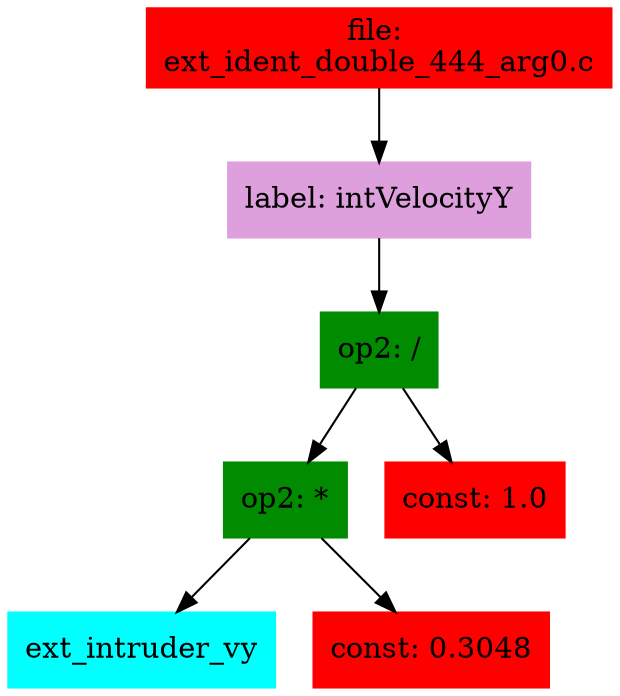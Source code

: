digraph G {
node [shape=box]

0 [label="file: 
ext_ident_double_444_arg0.c",color=red, style=filled]
1 [label="label: intVelocityY",color=plum, style=filled]
0 -> 1
2 [label="op2: /",color=green4, style=filled]
1 -> 2
3 [label="op2: *",color=green4, style=filled]
2 -> 3
4 [label="ext_intruder_vy",color=cyan1, style=filled]
3 -> 4
5 [label="const: 0.3048",color=red1, style=filled]
3 -> 5
6 [label="const: 1.0",color=red1, style=filled]
2 -> 6


}

